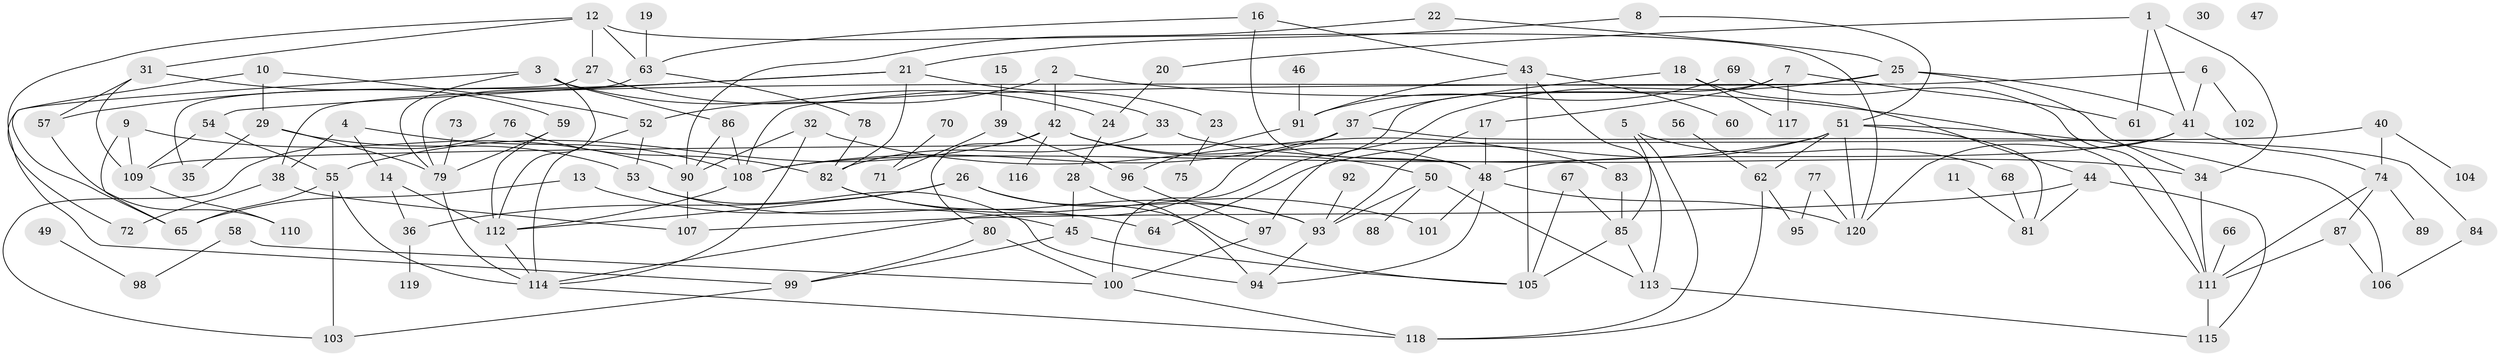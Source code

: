 // coarse degree distribution, {3: 0.25301204819277107, 2: 0.0963855421686747, 5: 0.14457831325301204, 4: 0.18072289156626506, 6: 0.07228915662650602, 8: 0.024096385542168676, 7: 0.060240963855421686, 1: 0.1686746987951807}
// Generated by graph-tools (version 1.1) at 2025/35/03/04/25 23:35:43]
// undirected, 120 vertices, 190 edges
graph export_dot {
  node [color=gray90,style=filled];
  1;
  2;
  3;
  4;
  5;
  6;
  7;
  8;
  9;
  10;
  11;
  12;
  13;
  14;
  15;
  16;
  17;
  18;
  19;
  20;
  21;
  22;
  23;
  24;
  25;
  26;
  27;
  28;
  29;
  30;
  31;
  32;
  33;
  34;
  35;
  36;
  37;
  38;
  39;
  40;
  41;
  42;
  43;
  44;
  45;
  46;
  47;
  48;
  49;
  50;
  51;
  52;
  53;
  54;
  55;
  56;
  57;
  58;
  59;
  60;
  61;
  62;
  63;
  64;
  65;
  66;
  67;
  68;
  69;
  70;
  71;
  72;
  73;
  74;
  75;
  76;
  77;
  78;
  79;
  80;
  81;
  82;
  83;
  84;
  85;
  86;
  87;
  88;
  89;
  90;
  91;
  92;
  93;
  94;
  95;
  96;
  97;
  98;
  99;
  100;
  101;
  102;
  103;
  104;
  105;
  106;
  107;
  108;
  109;
  110;
  111;
  112;
  113;
  114;
  115;
  116;
  117;
  118;
  119;
  120;
  1 -- 20;
  1 -- 34;
  1 -- 41;
  1 -- 61;
  2 -- 42;
  2 -- 52;
  2 -- 111;
  3 -- 24;
  3 -- 72;
  3 -- 79;
  3 -- 86;
  3 -- 112;
  4 -- 14;
  4 -- 38;
  4 -- 108;
  5 -- 68;
  5 -- 85;
  5 -- 118;
  6 -- 41;
  6 -- 102;
  6 -- 108;
  7 -- 17;
  7 -- 61;
  7 -- 100;
  7 -- 117;
  8 -- 21;
  8 -- 51;
  9 -- 65;
  9 -- 90;
  9 -- 109;
  10 -- 29;
  10 -- 52;
  10 -- 65;
  11 -- 81;
  12 -- 27;
  12 -- 31;
  12 -- 63;
  12 -- 99;
  12 -- 120;
  13 -- 45;
  13 -- 65;
  14 -- 36;
  14 -- 112;
  15 -- 39;
  16 -- 43;
  16 -- 48;
  16 -- 63;
  17 -- 48;
  17 -- 93;
  18 -- 37;
  18 -- 44;
  18 -- 117;
  19 -- 63;
  20 -- 24;
  21 -- 23;
  21 -- 54;
  21 -- 57;
  21 -- 82;
  22 -- 25;
  22 -- 90;
  23 -- 75;
  24 -- 28;
  25 -- 34;
  25 -- 38;
  25 -- 41;
  25 -- 97;
  26 -- 36;
  26 -- 93;
  26 -- 105;
  26 -- 112;
  27 -- 33;
  27 -- 35;
  28 -- 45;
  28 -- 94;
  29 -- 35;
  29 -- 53;
  29 -- 79;
  31 -- 57;
  31 -- 59;
  31 -- 109;
  32 -- 83;
  32 -- 90;
  32 -- 114;
  33 -- 34;
  33 -- 82;
  34 -- 111;
  36 -- 119;
  37 -- 84;
  37 -- 108;
  37 -- 114;
  38 -- 72;
  38 -- 107;
  39 -- 71;
  39 -- 96;
  40 -- 74;
  40 -- 104;
  40 -- 109;
  41 -- 48;
  41 -- 74;
  41 -- 120;
  42 -- 48;
  42 -- 50;
  42 -- 55;
  42 -- 80;
  42 -- 116;
  43 -- 60;
  43 -- 91;
  43 -- 105;
  43 -- 113;
  44 -- 81;
  44 -- 107;
  44 -- 115;
  45 -- 99;
  45 -- 105;
  46 -- 91;
  48 -- 94;
  48 -- 101;
  48 -- 120;
  49 -- 98;
  50 -- 88;
  50 -- 93;
  50 -- 113;
  51 -- 62;
  51 -- 64;
  51 -- 81;
  51 -- 106;
  51 -- 108;
  51 -- 120;
  52 -- 53;
  52 -- 114;
  53 -- 64;
  53 -- 94;
  54 -- 55;
  54 -- 109;
  55 -- 65;
  55 -- 103;
  55 -- 114;
  56 -- 62;
  57 -- 110;
  58 -- 98;
  58 -- 100;
  59 -- 79;
  59 -- 112;
  62 -- 95;
  62 -- 118;
  63 -- 78;
  63 -- 79;
  66 -- 111;
  67 -- 85;
  67 -- 105;
  68 -- 81;
  69 -- 91;
  69 -- 111;
  70 -- 71;
  73 -- 79;
  74 -- 87;
  74 -- 89;
  74 -- 111;
  76 -- 82;
  76 -- 103;
  77 -- 95;
  77 -- 120;
  78 -- 82;
  79 -- 114;
  80 -- 99;
  80 -- 100;
  82 -- 93;
  82 -- 101;
  83 -- 85;
  84 -- 106;
  85 -- 105;
  85 -- 113;
  86 -- 90;
  86 -- 108;
  87 -- 106;
  87 -- 111;
  90 -- 107;
  91 -- 96;
  92 -- 93;
  93 -- 94;
  96 -- 97;
  97 -- 100;
  99 -- 103;
  100 -- 118;
  108 -- 112;
  109 -- 110;
  111 -- 115;
  112 -- 114;
  113 -- 115;
  114 -- 118;
}
